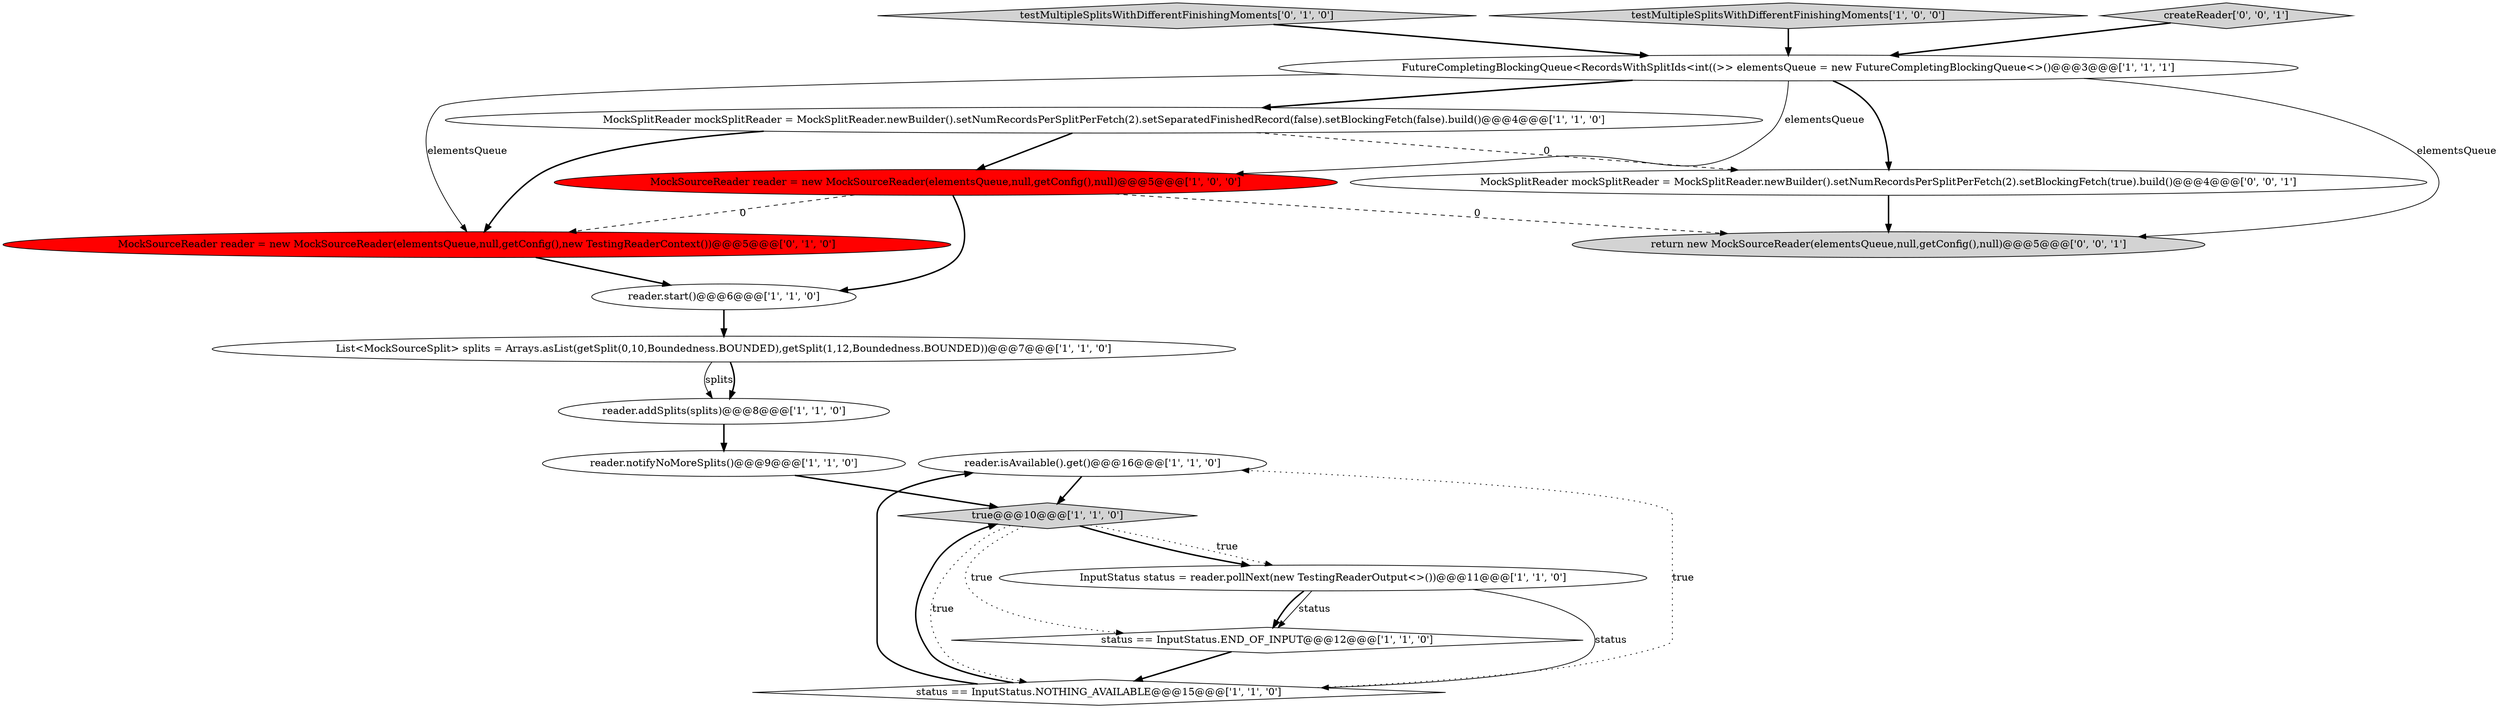 digraph {
2 [style = filled, label = "reader.isAvailable().get()@@@16@@@['1', '1', '0']", fillcolor = white, shape = ellipse image = "AAA0AAABBB1BBB"];
11 [style = filled, label = "reader.start()@@@6@@@['1', '1', '0']", fillcolor = white, shape = ellipse image = "AAA0AAABBB1BBB"];
5 [style = filled, label = "status == InputStatus.END_OF_INPUT@@@12@@@['1', '1', '0']", fillcolor = white, shape = diamond image = "AAA0AAABBB1BBB"];
8 [style = filled, label = "true@@@10@@@['1', '1', '0']", fillcolor = lightgray, shape = diamond image = "AAA0AAABBB1BBB"];
13 [style = filled, label = "MockSourceReader reader = new MockSourceReader(elementsQueue,null,getConfig(),new TestingReaderContext())@@@5@@@['0', '1', '0']", fillcolor = red, shape = ellipse image = "AAA1AAABBB2BBB"];
14 [style = filled, label = "testMultipleSplitsWithDifferentFinishingMoments['0', '1', '0']", fillcolor = lightgray, shape = diamond image = "AAA0AAABBB2BBB"];
0 [style = filled, label = "InputStatus status = reader.pollNext(new TestingReaderOutput<>())@@@11@@@['1', '1', '0']", fillcolor = white, shape = ellipse image = "AAA0AAABBB1BBB"];
1 [style = filled, label = "MockSourceReader reader = new MockSourceReader(elementsQueue,null,getConfig(),null)@@@5@@@['1', '0', '0']", fillcolor = red, shape = ellipse image = "AAA1AAABBB1BBB"];
4 [style = filled, label = "FutureCompletingBlockingQueue<RecordsWithSplitIds<int((>> elementsQueue = new FutureCompletingBlockingQueue<>()@@@3@@@['1', '1', '1']", fillcolor = white, shape = ellipse image = "AAA0AAABBB1BBB"];
16 [style = filled, label = "MockSplitReader mockSplitReader = MockSplitReader.newBuilder().setNumRecordsPerSplitPerFetch(2).setBlockingFetch(true).build()@@@4@@@['0', '0', '1']", fillcolor = white, shape = ellipse image = "AAA0AAABBB3BBB"];
3 [style = filled, label = "status == InputStatus.NOTHING_AVAILABLE@@@15@@@['1', '1', '0']", fillcolor = white, shape = diamond image = "AAA0AAABBB1BBB"];
10 [style = filled, label = "List<MockSourceSplit> splits = Arrays.asList(getSplit(0,10,Boundedness.BOUNDED),getSplit(1,12,Boundedness.BOUNDED))@@@7@@@['1', '1', '0']", fillcolor = white, shape = ellipse image = "AAA0AAABBB1BBB"];
12 [style = filled, label = "testMultipleSplitsWithDifferentFinishingMoments['1', '0', '0']", fillcolor = lightgray, shape = diamond image = "AAA0AAABBB1BBB"];
7 [style = filled, label = "reader.notifyNoMoreSplits()@@@9@@@['1', '1', '0']", fillcolor = white, shape = ellipse image = "AAA0AAABBB1BBB"];
9 [style = filled, label = "reader.addSplits(splits)@@@8@@@['1', '1', '0']", fillcolor = white, shape = ellipse image = "AAA0AAABBB1BBB"];
6 [style = filled, label = "MockSplitReader mockSplitReader = MockSplitReader.newBuilder().setNumRecordsPerSplitPerFetch(2).setSeparatedFinishedRecord(false).setBlockingFetch(false).build()@@@4@@@['1', '1', '0']", fillcolor = white, shape = ellipse image = "AAA0AAABBB1BBB"];
15 [style = filled, label = "createReader['0', '0', '1']", fillcolor = lightgray, shape = diamond image = "AAA0AAABBB3BBB"];
17 [style = filled, label = "return new MockSourceReader(elementsQueue,null,getConfig(),null)@@@5@@@['0', '0', '1']", fillcolor = lightgray, shape = ellipse image = "AAA0AAABBB3BBB"];
5->3 [style = bold, label=""];
0->3 [style = solid, label="status"];
4->6 [style = bold, label=""];
3->2 [style = dotted, label="true"];
16->17 [style = bold, label=""];
0->5 [style = solid, label="status"];
9->7 [style = bold, label=""];
7->8 [style = bold, label=""];
13->11 [style = bold, label=""];
8->3 [style = dotted, label="true"];
1->11 [style = bold, label=""];
1->13 [style = dashed, label="0"];
8->0 [style = bold, label=""];
6->1 [style = bold, label=""];
6->16 [style = dashed, label="0"];
1->17 [style = dashed, label="0"];
3->2 [style = bold, label=""];
12->4 [style = bold, label=""];
8->5 [style = dotted, label="true"];
11->10 [style = bold, label=""];
3->8 [style = bold, label=""];
6->13 [style = bold, label=""];
15->4 [style = bold, label=""];
10->9 [style = solid, label="splits"];
4->13 [style = solid, label="elementsQueue"];
8->0 [style = dotted, label="true"];
10->9 [style = bold, label=""];
4->17 [style = solid, label="elementsQueue"];
4->1 [style = solid, label="elementsQueue"];
4->16 [style = bold, label=""];
2->8 [style = bold, label=""];
0->5 [style = bold, label=""];
14->4 [style = bold, label=""];
}
